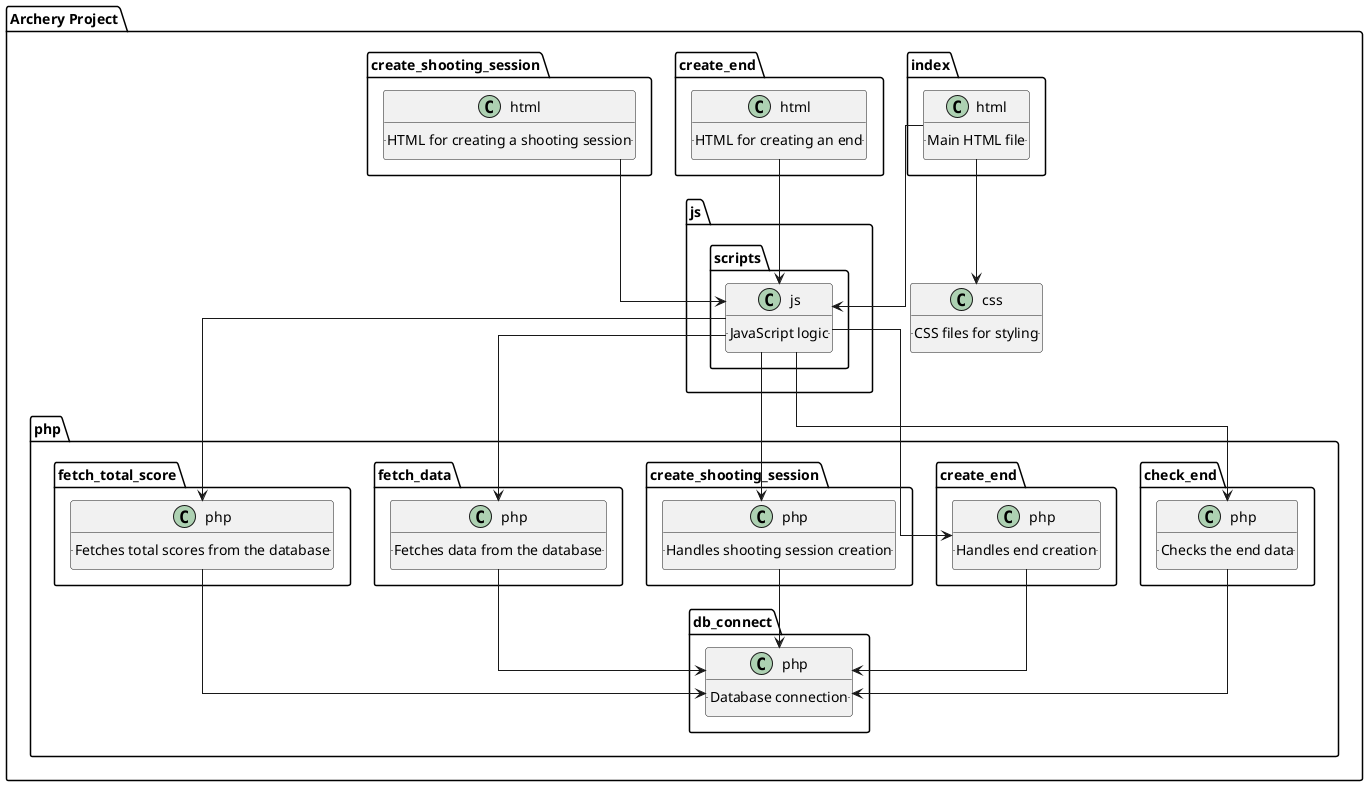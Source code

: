 @startuml
!define RECTANGLE class
skinparam linetype ortho

package "Archery Project" {
  RECTANGLE "index.html" {
    .. Main HTML file ..
  }

  RECTANGLE "create_end.html" {
    .. HTML for creating an end ..
  }

  RECTANGLE "create_shooting_session.html" {
    .. HTML for creating a shooting session ..
  }

  RECTANGLE "css" {
    .. CSS files for styling ..
  }

  package "js" {
    class "scripts.js" {
      .. JavaScript logic ..
    }
  }

  package "php" {
    class "check_end.php" {
      .. Checks the end data ..
    }

    class "create_end.php" {
      .. Handles end creation ..
    }

    class "create_shooting_session.php" {
      .. Handles shooting session creation ..
    }

    class "db_connect.php" {
      .. Database connection ..
    }

    class "fetch_data.php" {
      .. Fetches data from the database ..
    }

    class "fetch_total_score.php" {
      .. Fetches total scores from the database ..
    }
  }

  "index.html" --> "js.scripts.js"
  "index.html" --> "css"
  "create_end.html" --> "js.scripts.js"
  "create_shooting_session.html" --> "js.scripts.js"

  "js.scripts.js" --> "php.check_end.php"
  "js.scripts.js" --> "php.create_end.php"
  "js.scripts.js" --> "php.create_shooting_session.php"
  "js.scripts.js" --> "php.fetch_data.php"
  "js.scripts.js" --> "php.fetch_total_score.php"

  "php.check_end.php" --> "php.db_connect.php"
  "php.create_end.php" --> "php.db_connect.php"
  "php.create_shooting_session.php" --> "php.db_connect.php"
  "php.fetch_data.php" --> "php.db_connect.php"
  "php.fetch_total_score.php" --> "php.db_connect.php"
}

@enduml
